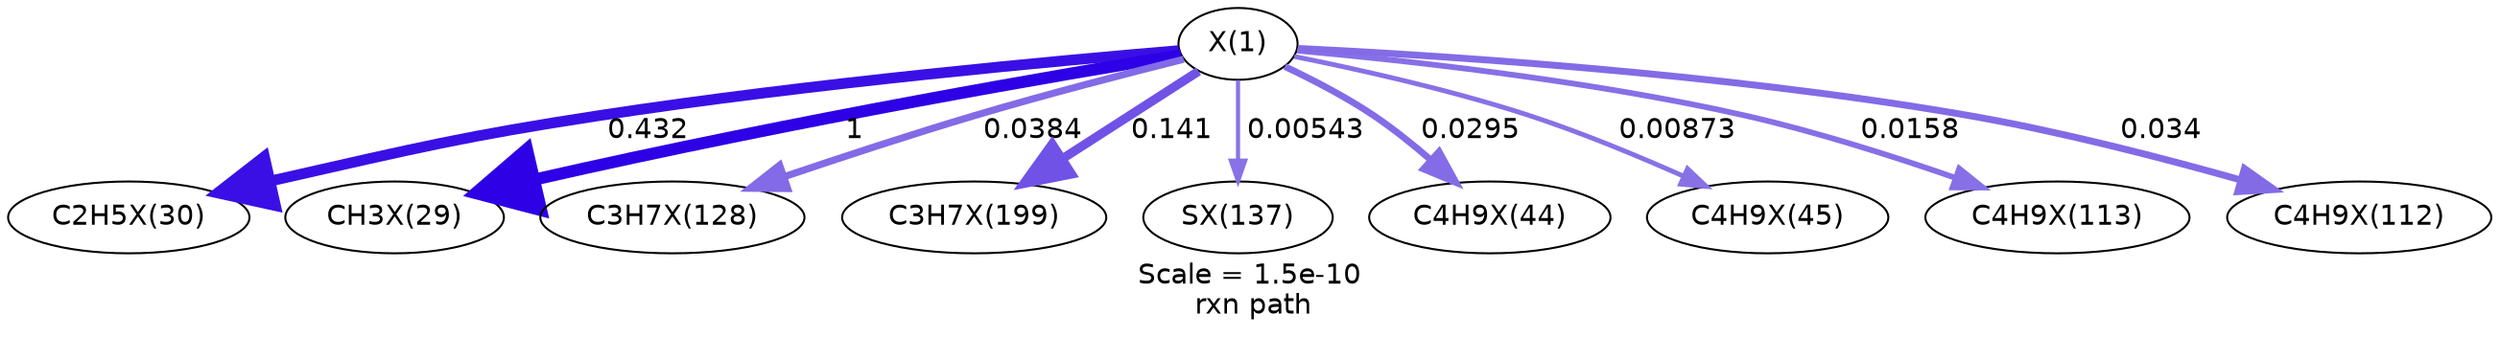 digraph reaction_paths {
center=1;
s106 -> s111[fontname="Helvetica", style="setlinewidth(5.37)", arrowsize=2.68, color="0.7, 0.932, 0.9"
, label=" 0.432"];
s106 -> s110[fontname="Helvetica", style="setlinewidth(6)", arrowsize=3, color="0.7, 1.5, 0.9"
, label=" 1"];
s106 -> s128[fontname="Helvetica", style="setlinewidth(3.54)", arrowsize=1.77, color="0.7, 0.538, 0.9"
, label=" 0.0384"];
s106 -> s139[fontname="Helvetica", style="setlinewidth(4.52)", arrowsize=2.26, color="0.7, 0.641, 0.9"
, label=" 0.141"];
s106 -> s132[fontname="Helvetica", style="setlinewidth(2.06)", arrowsize=1.03, color="0.7, 0.505, 0.9"
, label=" 0.00543"];
s106 -> s117[fontname="Helvetica", style="setlinewidth(3.34)", arrowsize=1.67, color="0.7, 0.529, 0.9"
, label=" 0.0295"];
s106 -> s118[fontname="Helvetica", style="setlinewidth(2.42)", arrowsize=1.21, color="0.7, 0.509, 0.9"
, label=" 0.00873"];
s106 -> s126[fontname="Helvetica", style="setlinewidth(2.87)", arrowsize=1.43, color="0.7, 0.516, 0.9"
, label=" 0.0158"];
s106 -> s125[fontname="Helvetica", style="setlinewidth(3.45)", arrowsize=1.72, color="0.7, 0.534, 0.9"
, label=" 0.034"];
s106 [ fontname="Helvetica", label="X(1)"];
s110 [ fontname="Helvetica", label="CH3X(29)"];
s111 [ fontname="Helvetica", label="C2H5X(30)"];
s117 [ fontname="Helvetica", label="C4H9X(44)"];
s118 [ fontname="Helvetica", label="C4H9X(45)"];
s125 [ fontname="Helvetica", label="C4H9X(112)"];
s126 [ fontname="Helvetica", label="C4H9X(113)"];
s128 [ fontname="Helvetica", label="C3H7X(128)"];
s132 [ fontname="Helvetica", label="SX(137)"];
s139 [ fontname="Helvetica", label="C3H7X(199)"];
 label = "Scale = 1.5e-10\l rxn path";
 fontname = "Helvetica";
}
